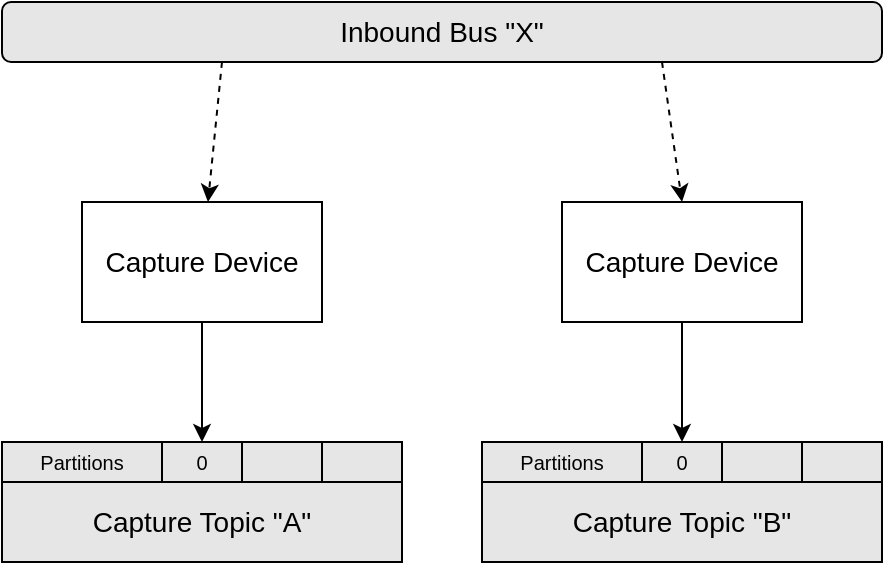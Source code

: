 <mxfile version="10.6.7" type="device"><diagram id="hVHrhQ7i_FYXVG6VC8mZ" name="Page-1"><mxGraphModel dx="1398" dy="1308" grid="1" gridSize="10" guides="1" tooltips="1" connect="1" arrows="1" fold="1" page="1" pageScale="1" pageWidth="850" pageHeight="1100" math="0" shadow="0"><root><mxCell id="0"/><mxCell id="1" parent="0"/><mxCell id="mmrMqM05hga-uzlxS4dK-1" value="Capture Device" style="rounded=0;whiteSpace=wrap;html=1;fontSize=14;" parent="1" vertex="1"><mxGeometry x="240" y="200" width="120" height="60" as="geometry"/></mxCell><mxCell id="mmrMqM05hga-uzlxS4dK-14" style="rounded=0;orthogonalLoop=1;jettySize=auto;html=1;exitX=0.25;exitY=1;exitDx=0;exitDy=0;fontSize=14;dashed=1;" parent="1" source="mmrMqM05hga-uzlxS4dK-12" target="mmrMqM05hga-uzlxS4dK-1" edge="1"><mxGeometry relative="1" as="geometry"/></mxCell><mxCell id="mmrMqM05hga-uzlxS4dK-15" style="rounded=0;orthogonalLoop=1;jettySize=auto;html=1;exitX=0.75;exitY=1;exitDx=0;exitDy=0;entryX=0.5;entryY=0;entryDx=0;entryDy=0;fontSize=14;dashed=1;" parent="1" source="mmrMqM05hga-uzlxS4dK-12" target="mmrMqM05hga-uzlxS4dK-13" edge="1"><mxGeometry relative="1" as="geometry"/></mxCell><mxCell id="mmrMqM05hga-uzlxS4dK-12" value="Inbound Bus &quot;X&quot;" style="rounded=1;whiteSpace=wrap;html=1;fontSize=14;labelBackgroundColor=none;fillColor=#E6E6E6;gradientColor=none;" parent="1" vertex="1"><mxGeometry x="200" y="100" width="440" height="30" as="geometry"/></mxCell><mxCell id="mmrMqM05hga-uzlxS4dK-13" value="Capture Device" style="rounded=0;whiteSpace=wrap;html=1;fontSize=14;" parent="1" vertex="1"><mxGeometry x="480" y="200" width="120" height="60" as="geometry"/></mxCell><mxCell id="mmrMqM05hga-uzlxS4dK-17" value="&lt;div&gt;Capture Topic &quot;B&quot;&lt;/div&gt;" style="rounded=0;whiteSpace=wrap;html=1;fontSize=14;fillColor=#E6E6E6;" parent="1" vertex="1"><mxGeometry x="440" y="340" width="200" height="40" as="geometry"/></mxCell><mxCell id="mmrMqM05hga-uzlxS4dK-21" value="Partitions" style="rounded=0;whiteSpace=wrap;html=1;fontSize=10;fillColor=#E6E6E6;" parent="1" vertex="1"><mxGeometry x="440" y="320" width="80" height="20" as="geometry"/></mxCell><mxCell id="mmrMqM05hga-uzlxS4dK-35" value="Capture Topic &quot;A&quot;" style="rounded=0;whiteSpace=wrap;html=1;fontSize=14;fillColor=#E6E6E6;" parent="1" vertex="1"><mxGeometry x="200" y="340" width="200" height="40" as="geometry"/></mxCell><mxCell id="mmrMqM05hga-uzlxS4dK-36" value="Partitions" style="rounded=0;whiteSpace=wrap;html=1;fontSize=10;fillColor=#E6E6E6;" parent="1" vertex="1"><mxGeometry x="200" y="320" width="80" height="20" as="geometry"/></mxCell><mxCell id="mmrMqM05hga-uzlxS4dK-37" value="0" style="rounded=0;whiteSpace=wrap;html=1;fontSize=10;fillColor=#E6E6E6;" parent="1" vertex="1"><mxGeometry x="280" y="320" width="40" height="20" as="geometry"/></mxCell><mxCell id="mmrMqM05hga-uzlxS4dK-56" value="" style="rounded=0;whiteSpace=wrap;html=1;fontSize=10;fillColor=#E6E6E6;" parent="1" vertex="1"><mxGeometry x="320" y="320" width="40" height="20" as="geometry"/></mxCell><mxCell id="mmrMqM05hga-uzlxS4dK-57" value="" style="rounded=0;whiteSpace=wrap;html=1;fontSize=10;fillColor=#E6E6E6;" parent="1" vertex="1"><mxGeometry x="360" y="320" width="40" height="20" as="geometry"/></mxCell><mxCell id="mmrMqM05hga-uzlxS4dK-62" value="0" style="rounded=0;whiteSpace=wrap;html=1;fontSize=10;fillColor=#E6E6E6;" parent="1" vertex="1"><mxGeometry x="520" y="320" width="40" height="20" as="geometry"/></mxCell><mxCell id="mmrMqM05hga-uzlxS4dK-63" value="" style="rounded=0;whiteSpace=wrap;html=1;fontSize=10;fillColor=#E6E6E6;" parent="1" vertex="1"><mxGeometry x="600" y="320" width="40" height="20" as="geometry"/></mxCell><mxCell id="mmrMqM05hga-uzlxS4dK-64" value="" style="rounded=0;whiteSpace=wrap;html=1;fontSize=10;fillColor=#E6E6E6;" parent="1" vertex="1"><mxGeometry x="560" y="320" width="40" height="20" as="geometry"/></mxCell><mxCell id="uYsOUDLPZkgsC5fRGXcu-28" value="" style="endArrow=classic;html=1;fontSize=10;exitX=0.5;exitY=1;exitDx=0;exitDy=0;entryX=0.5;entryY=0;entryDx=0;entryDy=0;" parent="1" source="mmrMqM05hga-uzlxS4dK-1" target="mmrMqM05hga-uzlxS4dK-37" edge="1"><mxGeometry width="50" height="50" relative="1" as="geometry"><mxPoint x="30" y="970" as="sourcePoint"/><mxPoint x="80" y="920" as="targetPoint"/></mxGeometry></mxCell><mxCell id="uYsOUDLPZkgsC5fRGXcu-29" value="" style="endArrow=classic;html=1;fontSize=10;exitX=0.5;exitY=1;exitDx=0;exitDy=0;entryX=0.5;entryY=0;entryDx=0;entryDy=0;" parent="1" source="mmrMqM05hga-uzlxS4dK-13" target="mmrMqM05hga-uzlxS4dK-62" edge="1"><mxGeometry width="50" height="50" relative="1" as="geometry"><mxPoint x="20" y="270" as="sourcePoint"/><mxPoint x="220" y="510" as="targetPoint"/></mxGeometry></mxCell></root></mxGraphModel></diagram></mxfile>
